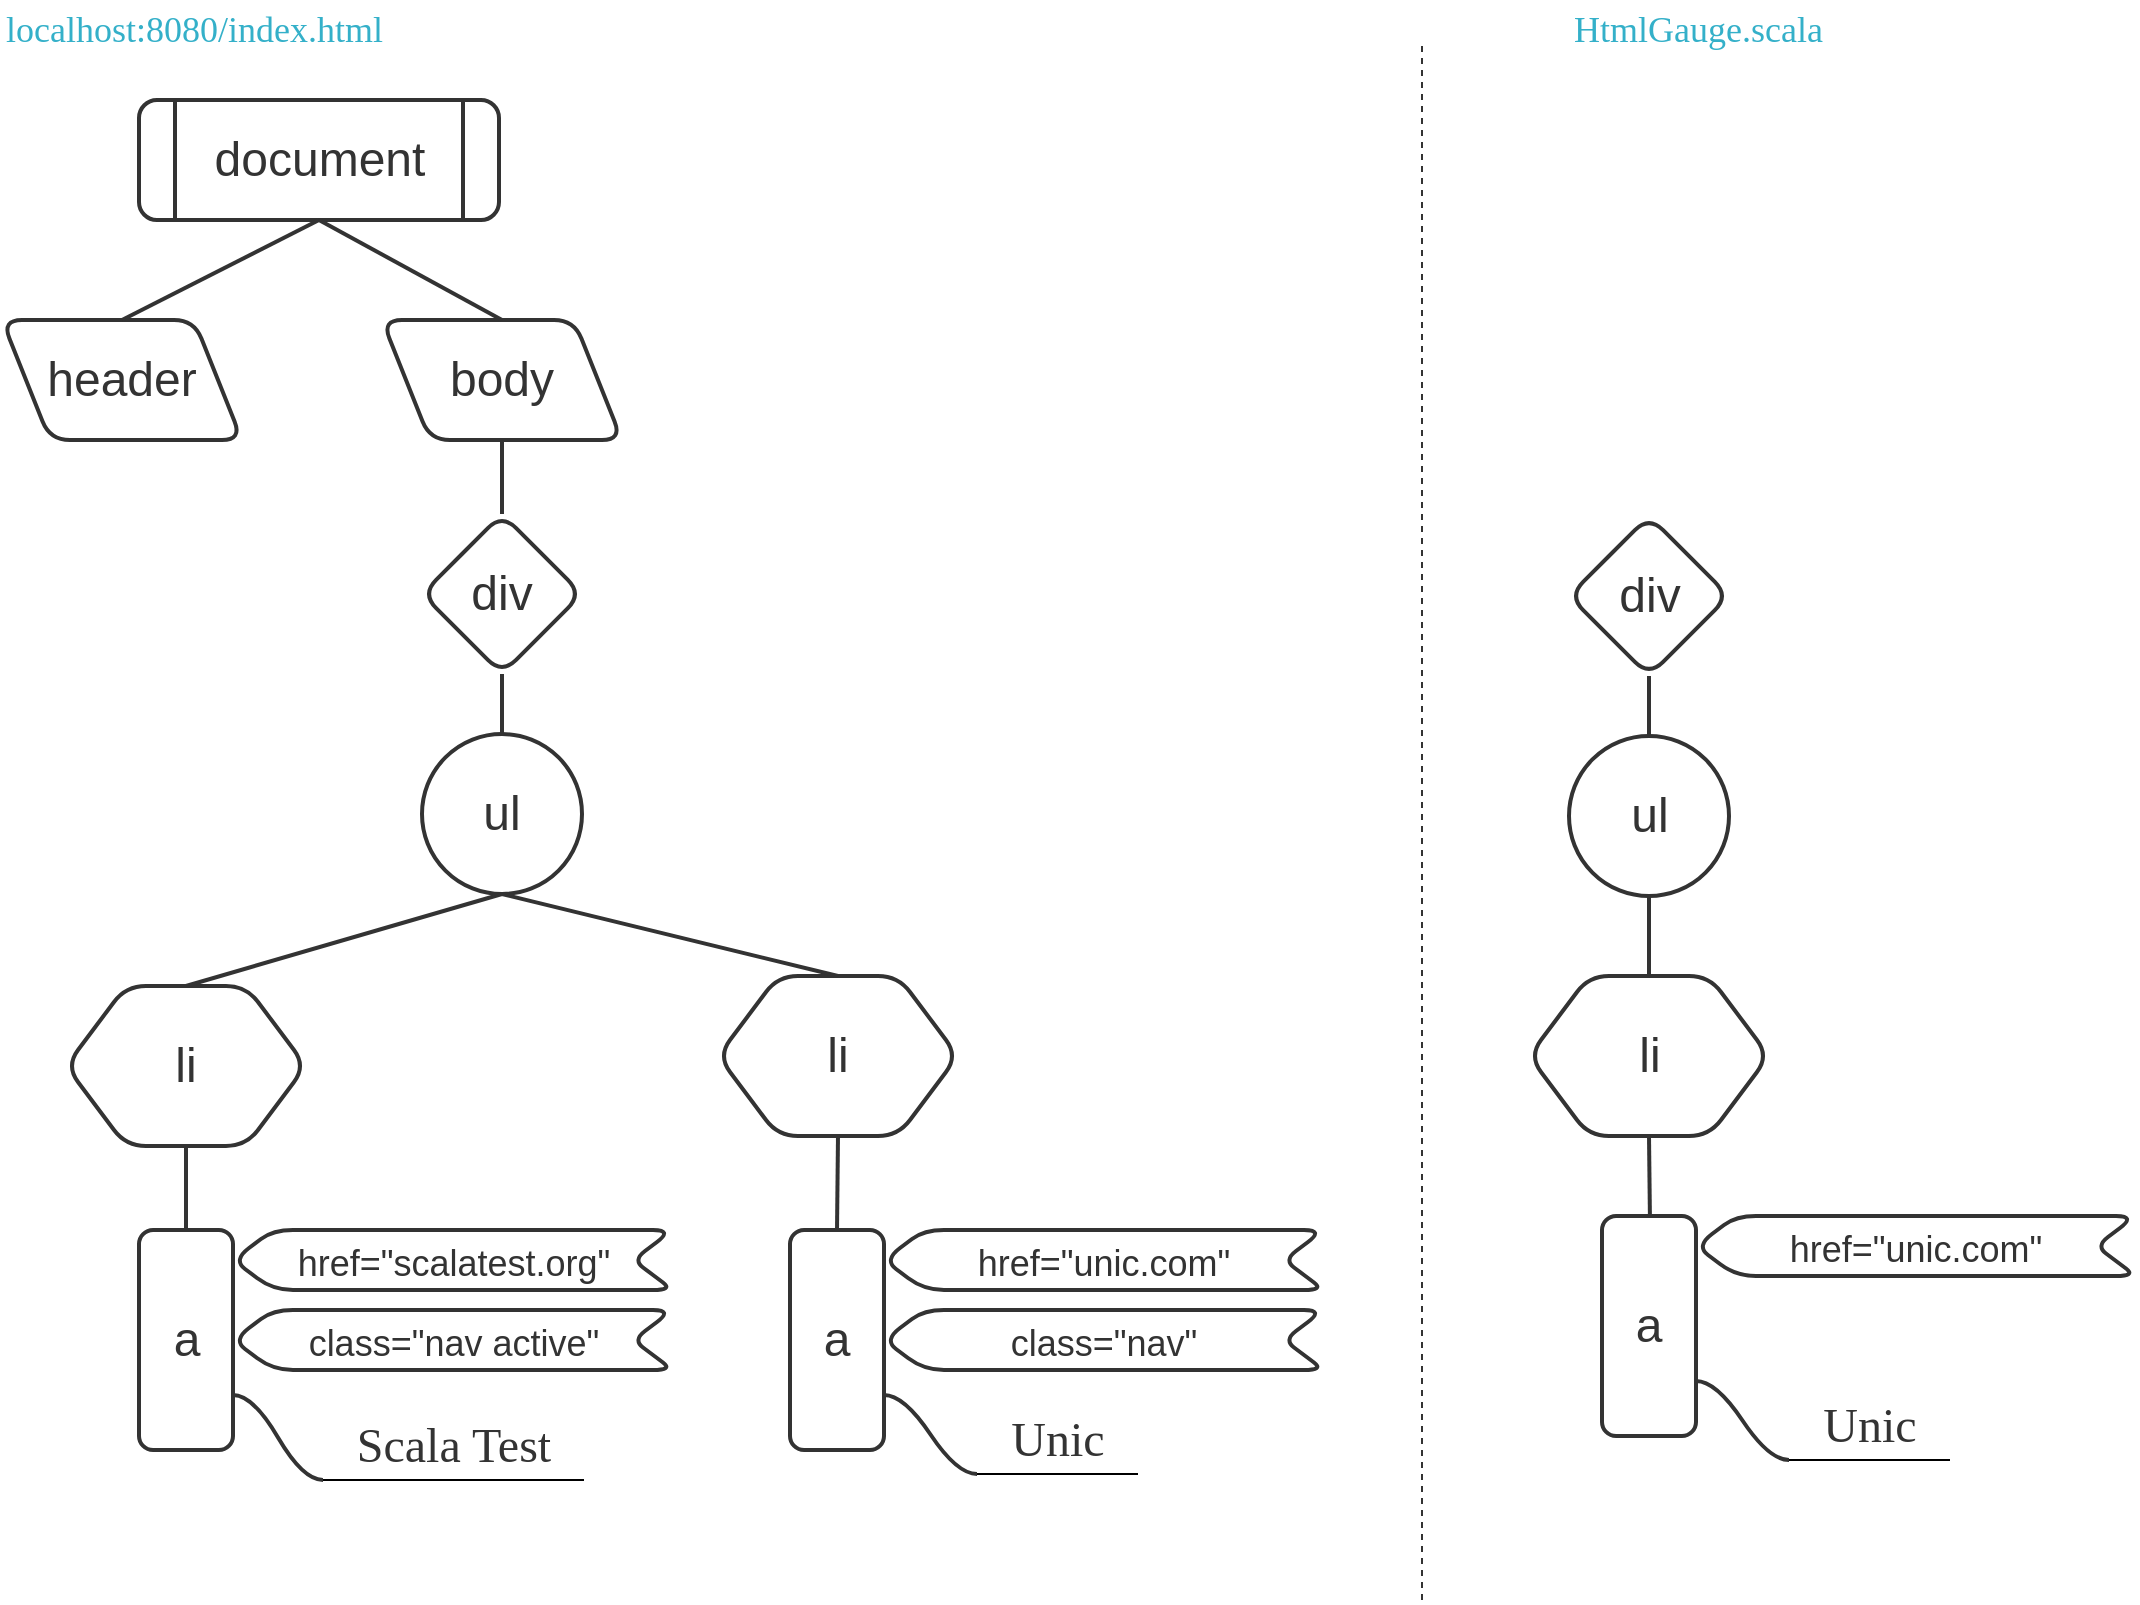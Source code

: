 <mxfile version="10.7.4" type="device"><diagram id="Bom91QXGnolILSkxThY-" name="Page-1"><mxGraphModel dx="1394" dy="913" grid="1" gridSize="10" guides="1" tooltips="1" connect="1" arrows="1" fold="1" page="1" pageScale="1" pageWidth="1169" pageHeight="827" math="0" shadow="0"><root><mxCell id="0"/><mxCell id="1" parent="0"/><mxCell id="YVyVP6ZAun_pqsjuqztk-3" value="div" style="rhombus;whiteSpace=wrap;html=1;fontFamily=Helvetica;fontSize=24;strokeColor=#333333;fontColor=#333333;strokeWidth=2;rounded=1;fillColor=#ffffff;" vertex="1" parent="1"><mxGeometry x="250" y="277" width="80" height="80" as="geometry"/></mxCell><mxCell id="YVyVP6ZAun_pqsjuqztk-5" value="li" style="shape=hexagon;perimeter=hexagonPerimeter2;whiteSpace=wrap;html=1;fontFamily=Helvetica;fontSize=24;strokeColor=#333333;fontColor=#333333;strokeWidth=2;rounded=1;" vertex="1" parent="1"><mxGeometry x="72" y="513" width="120" height="80" as="geometry"/></mxCell><mxCell id="YVyVP6ZAun_pqsjuqztk-6" value="" style="endArrow=none;html=1;entryX=0.5;entryY=1;entryDx=0;entryDy=0;exitX=0.5;exitY=0;exitDx=0;exitDy=0;fontFamily=Helvetica;fontSize=24;strokeColor=#333333;fontColor=#333333;strokeWidth=2;" edge="1" parent="1" source="YVyVP6ZAun_pqsjuqztk-11" target="YVyVP6ZAun_pqsjuqztk-3"><mxGeometry width="50" height="50" relative="1" as="geometry"><mxPoint x="190" y="377" as="sourcePoint"/><mxPoint x="100" y="667" as="targetPoint"/></mxGeometry></mxCell><mxCell id="YVyVP6ZAun_pqsjuqztk-7" value="" style="endArrow=none;html=1;entryX=0.5;entryY=1;entryDx=0;entryDy=0;exitX=0.5;exitY=0;exitDx=0;exitDy=0;fontFamily=Helvetica;fontSize=24;strokeColor=#333333;fontColor=#333333;strokeWidth=2;" edge="1" parent="1" source="YVyVP6ZAun_pqsjuqztk-5" target="YVyVP6ZAun_pqsjuqztk-11"><mxGeometry width="50" height="50" relative="1" as="geometry"><mxPoint x="185" y="507" as="sourcePoint"/><mxPoint x="190" y="437" as="targetPoint"/></mxGeometry></mxCell><mxCell id="YVyVP6ZAun_pqsjuqztk-9" value="&lt;div style=&quot;font-size: 24px;&quot;&gt;li&lt;/div&gt;" style="shape=hexagon;perimeter=hexagonPerimeter2;whiteSpace=wrap;html=1;fontFamily=Helvetica;fontSize=24;strokeColor=#333333;fontColor=#333333;strokeWidth=2;rounded=1;" vertex="1" parent="1"><mxGeometry x="398" y="508" width="120" height="80" as="geometry"/></mxCell><mxCell id="YVyVP6ZAun_pqsjuqztk-10" value="" style="endArrow=none;html=1;entryX=0.5;entryY=1;entryDx=0;entryDy=0;exitX=0.5;exitY=0;exitDx=0;exitDy=0;fontFamily=Helvetica;fontSize=24;strokeColor=#333333;fontColor=#333333;strokeWidth=2;" edge="1" parent="1" source="YVyVP6ZAun_pqsjuqztk-9" target="YVyVP6ZAun_pqsjuqztk-11"><mxGeometry width="50" height="50" relative="1" as="geometry"><mxPoint x="20" y="777" as="sourcePoint"/><mxPoint x="190" y="437" as="targetPoint"/></mxGeometry></mxCell><mxCell id="YVyVP6ZAun_pqsjuqztk-11" value="ul" style="ellipse;whiteSpace=wrap;html=1;aspect=fixed;fontFamily=Helvetica;fontSize=24;strokeColor=#333333;fontColor=#333333;strokeWidth=2;" vertex="1" parent="1"><mxGeometry x="250" y="387" width="80" height="80" as="geometry"/></mxCell><mxCell id="YVyVP6ZAun_pqsjuqztk-12" value="" style="endArrow=none;html=1;entryX=0.5;entryY=1;entryDx=0;entryDy=0;fontFamily=Helvetica;fontSize=24;strokeColor=#333333;fontColor=#333333;strokeWidth=2;exitX=0.5;exitY=0;exitDx=0;exitDy=0;" edge="1" parent="1" source="YVyVP6ZAun_pqsjuqztk-110" target="YVyVP6ZAun_pqsjuqztk-9"><mxGeometry width="50" height="50" relative="1" as="geometry"><mxPoint x="550" y="590" as="sourcePoint"/><mxPoint x="143" y="828" as="targetPoint"/></mxGeometry></mxCell><mxCell id="YVyVP6ZAun_pqsjuqztk-25" value="div" style="rhombus;whiteSpace=wrap;html=1;fontFamily=Helvetica;labelBackgroundColor=none;fontSize=24;strokeColor=#333333;fontColor=#333333;strokeWidth=2;rounded=1;fillColor=#ffffff;" vertex="1" parent="1"><mxGeometry x="823.5" y="278" width="80" height="80" as="geometry"/></mxCell><mxCell id="YVyVP6ZAun_pqsjuqztk-26" value="&lt;div style=&quot;font-size: 24px;&quot;&gt;li&lt;/div&gt;" style="shape=hexagon;perimeter=hexagonPerimeter2;whiteSpace=wrap;html=1;fontFamily=Helvetica;fontSize=24;strokeColor=#333333;fontColor=#333333;strokeWidth=2;rounded=1;" vertex="1" parent="1"><mxGeometry x="803.5" y="508" width="120" height="80" as="geometry"/></mxCell><mxCell id="YVyVP6ZAun_pqsjuqztk-27" value="" style="endArrow=none;html=1;exitX=0.5;exitY=0;exitDx=0;exitDy=0;fontFamily=Helvetica;fontSize=24;strokeColor=#333333;fontColor=#333333;strokeWidth=2;entryX=0.5;entryY=1;entryDx=0;entryDy=0;" edge="1" parent="1" source="YVyVP6ZAun_pqsjuqztk-31" target="YVyVP6ZAun_pqsjuqztk-25"><mxGeometry width="50" height="50" relative="1" as="geometry"><mxPoint x="1073.5" y="298" as="sourcePoint"/><mxPoint x="910" y="360" as="targetPoint"/></mxGeometry></mxCell><mxCell id="YVyVP6ZAun_pqsjuqztk-28" value="" style="endArrow=none;html=1;entryX=0.5;entryY=1;entryDx=0;entryDy=0;exitX=0.5;exitY=0;exitDx=0;exitDy=0;fontFamily=Helvetica;fontSize=24;strokeColor=#333333;fontColor=#333333;strokeWidth=2;" edge="1" parent="1" source="YVyVP6ZAun_pqsjuqztk-26" target="YVyVP6ZAun_pqsjuqztk-31"><mxGeometry width="50" height="50" relative="1" as="geometry"><mxPoint x="993.5" y="638" as="sourcePoint"/><mxPoint x="1073.5" y="358" as="targetPoint"/></mxGeometry></mxCell><mxCell id="YVyVP6ZAun_pqsjuqztk-31" value="ul" style="ellipse;whiteSpace=wrap;html=1;aspect=fixed;fontFamily=Helvetica;fontSize=24;strokeColor=#333333;fontColor=#333333;strokeWidth=2;" vertex="1" parent="1"><mxGeometry x="823.5" y="388" width="80" height="80" as="geometry"/></mxCell><mxCell id="YVyVP6ZAun_pqsjuqztk-34" value="" style="endArrow=none;html=1;exitX=0.5;exitY=0;exitDx=0;exitDy=0;entryX=0.5;entryY=1;entryDx=0;entryDy=0;fontFamily=Helvetica;fontSize=24;strokeColor=#333333;fontColor=#333333;strokeWidth=2;" edge="1" parent="1" target="YVyVP6ZAun_pqsjuqztk-26"><mxGeometry width="50" height="50" relative="1" as="geometry"><mxPoint x="864" y="632" as="sourcePoint"/><mxPoint x="1077" y="647" as="targetPoint"/></mxGeometry></mxCell><mxCell id="YVyVP6ZAun_pqsjuqztk-35" value="header" style="shape=parallelogram;perimeter=parallelogramPerimeter;whiteSpace=wrap;html=1;fontFamily=Helvetica;fontSize=24;strokeColor=#333333;fontColor=#333333;strokeWidth=2;rounded=1;flipV=1;" vertex="1" parent="1"><mxGeometry x="40" y="180" width="120" height="60" as="geometry"/></mxCell><mxCell id="YVyVP6ZAun_pqsjuqztk-36" value="document" style="shape=process;whiteSpace=wrap;html=1;backgroundOutline=1;fontFamily=Helvetica;fontSize=24;verticalAlign=middle;strokeColor=#333333;fontColor=#333333;strokeWidth=2;rounded=1;" vertex="1" parent="1"><mxGeometry x="108.5" y="70" width="180" height="60" as="geometry"/></mxCell><mxCell id="YVyVP6ZAun_pqsjuqztk-42" value="" style="endArrow=none;html=1;exitX=0.5;exitY=0;exitDx=0;exitDy=0;fontFamily=Helvetica;fontSize=24;strokeColor=#333333;fontColor=#333333;strokeWidth=2;entryX=0.5;entryY=1;entryDx=0;entryDy=0;" edge="1" parent="1" source="YVyVP6ZAun_pqsjuqztk-35" target="YVyVP6ZAun_pqsjuqztk-36"><mxGeometry width="50" height="50" relative="1" as="geometry"><mxPoint x="90" y="167" as="sourcePoint"/><mxPoint x="180" y="190" as="targetPoint"/></mxGeometry></mxCell><mxCell id="YVyVP6ZAun_pqsjuqztk-47" value="" style="endArrow=none;html=1;fontFamily=Helvetica;fontSize=24;entryX=0.5;entryY=1;entryDx=0;entryDy=0;exitX=0.5;exitY=0;exitDx=0;exitDy=0;strokeColor=#333333;fontColor=#333333;strokeWidth=2;" edge="1" parent="1" source="YVyVP6ZAun_pqsjuqztk-48" target="YVyVP6ZAun_pqsjuqztk-5"><mxGeometry width="50" height="50" relative="1" as="geometry"><mxPoint x="137" y="623" as="sourcePoint"/><mxPoint x="62" y="633" as="targetPoint"/></mxGeometry></mxCell><mxCell id="YVyVP6ZAun_pqsjuqztk-86" value="&lt;div style=&quot;font-size: 18px;&quot;&gt;localhost:8080/index.html&lt;/div&gt;" style="text;html=1;strokeColor=none;fillColor=none;align=left;verticalAlign=middle;whiteSpace=wrap;rounded=0;labelBackgroundColor=none;fontFamily=Lucida Console;fontSize=18;fontColor=#34b0c9;" vertex="1" parent="1"><mxGeometry x="40" y="20" width="380" height="30" as="geometry"/></mxCell><mxCell id="YVyVP6ZAun_pqsjuqztk-87" value="HtmlGauge.scala" style="text;html=1;strokeColor=none;fillColor=none;align=left;verticalAlign=middle;whiteSpace=wrap;rounded=0;labelBackgroundColor=none;fontFamily=Lucida Console;fontSize=18;fontColor=#34b0c9;" vertex="1" parent="1"><mxGeometry x="824" y="20" width="187" height="30" as="geometry"/></mxCell><mxCell id="YVyVP6ZAun_pqsjuqztk-88" value="" style="endArrow=none;html=1;fontFamily=Lucida Console;fontSize=30;fontColor=#81ccb2;dashed=1;strokeColor=#333333;" edge="1" parent="1"><mxGeometry width="50" height="50" relative="1" as="geometry"><mxPoint x="750" y="820" as="sourcePoint"/><mxPoint x="750" y="40" as="targetPoint"/></mxGeometry></mxCell><mxCell id="YVyVP6ZAun_pqsjuqztk-89" value="body" style="shape=parallelogram;perimeter=parallelogramPerimeter;whiteSpace=wrap;html=1;fontFamily=Helvetica;fontSize=24;strokeColor=#333333;fontColor=#333333;strokeWidth=2;rounded=1;direction=east;flipV=1;" vertex="1" parent="1"><mxGeometry x="230" y="180" width="120" height="60" as="geometry"/></mxCell><mxCell id="YVyVP6ZAun_pqsjuqztk-92" value="" style="endArrow=none;html=1;strokeColor=#333333;strokeWidth=2;fontFamily=Lucida Console;fontSize=18;fontColor=#34b0c9;exitX=0.5;exitY=0;exitDx=0;exitDy=0;entryX=0.5;entryY=1;entryDx=0;entryDy=0;" edge="1" parent="1" source="YVyVP6ZAun_pqsjuqztk-3" target="YVyVP6ZAun_pqsjuqztk-89"><mxGeometry width="50" height="50" relative="1" as="geometry"><mxPoint x="440" y="290" as="sourcePoint"/><mxPoint x="490" y="240" as="targetPoint"/></mxGeometry></mxCell><mxCell id="YVyVP6ZAun_pqsjuqztk-93" value="" style="endArrow=none;html=1;strokeColor=#333333;strokeWidth=2;fontFamily=Lucida Console;fontSize=18;fontColor=#34b0c9;exitX=0.5;exitY=0;exitDx=0;exitDy=0;entryX=0.5;entryY=1;entryDx=0;entryDy=0;" edge="1" parent="1" source="YVyVP6ZAun_pqsjuqztk-89" target="YVyVP6ZAun_pqsjuqztk-36"><mxGeometry width="50" height="50" relative="1" as="geometry"><mxPoint x="460" y="170" as="sourcePoint"/><mxPoint x="510" y="120" as="targetPoint"/></mxGeometry></mxCell><mxCell id="YVyVP6ZAun_pqsjuqztk-107" value="" style="group" vertex="1" connectable="0" parent="1"><mxGeometry x="108.5" y="635" width="267" height="173" as="geometry"/></mxCell><mxCell id="YVyVP6ZAun_pqsjuqztk-73" value="" style="group;strokeColor=none;fontColor=#333333;strokeWidth=2;rounded=1;" vertex="1" connectable="0" parent="YVyVP6ZAun_pqsjuqztk-107"><mxGeometry width="267" height="173" as="geometry"/></mxCell><mxCell id="YVyVP6ZAun_pqsjuqztk-48" value="&lt;div&gt;a&lt;/div&gt;" style="rounded=1;whiteSpace=wrap;html=1;labelBackgroundColor=none;fontFamily=Helvetica;fontSize=24;strokeColor=#333333;fontColor=#333333;strokeWidth=2;" vertex="1" parent="YVyVP6ZAun_pqsjuqztk-73"><mxGeometry width="47" height="110" as="geometry"/></mxCell><mxCell id="YVyVP6ZAun_pqsjuqztk-56" value="&lt;font style=&quot;font-size: 18px&quot;&gt;href=&quot;scalatest.org&quot;&lt;/font&gt;" style="shape=step;perimeter=stepPerimeter;whiteSpace=wrap;html=1;fixedSize=1;labelBackgroundColor=none;fillColor=none;gradientColor=none;fontFamily=Helvetica;fontSize=24;direction=west;align=center;strokeColor=#333333;fontColor=#333333;strokeWidth=2;rounded=1;" vertex="1" parent="YVyVP6ZAun_pqsjuqztk-73"><mxGeometry x="47" width="220" height="30" as="geometry"/></mxCell><mxCell id="YVyVP6ZAun_pqsjuqztk-57" value="&lt;font style=&quot;font-size: 18px&quot;&gt;class=&quot;nav active&quot;&lt;/font&gt;" style="shape=step;perimeter=stepPerimeter;whiteSpace=wrap;html=1;fixedSize=1;labelBackgroundColor=none;fillColor=none;gradientColor=none;fontFamily=Helvetica;fontSize=24;direction=west;align=center;strokeColor=#333333;fontColor=#333333;strokeWidth=2;rounded=1;" vertex="1" parent="YVyVP6ZAun_pqsjuqztk-73"><mxGeometry x="47" y="40" width="220" height="30" as="geometry"/></mxCell><mxCell id="YVyVP6ZAun_pqsjuqztk-104" value="&lt;font style=&quot;font-size: 24px&quot; face=&quot;Times New Roman&quot; color=&quot;#333333&quot;&gt;Scala Test&lt;/font&gt;" style="whiteSpace=wrap;html=1;shape=partialRectangle;top=0;left=0;bottom=1;right=0;points=[[0,1],[1,1]];strokeColor=#000000;fillColor=none;align=center;verticalAlign=bottom;routingCenterY=0.5;snapToPoint=1;container=1;recursiveResize=0;autosize=1;treeFolding=1;rounded=1;labelBackgroundColor=none;fontFamily=Lucida Console;fontSize=18;fontColor=#34b0c9;" vertex="1" parent="YVyVP6ZAun_pqsjuqztk-73"><mxGeometry x="92" y="95" width="130" height="30" as="geometry"/></mxCell><mxCell id="YVyVP6ZAun_pqsjuqztk-105" value="" style="edgeStyle=entityRelationEdgeStyle;startArrow=none;endArrow=none;segment=10;curved=1;strokeColor=#333333;strokeWidth=2;fontFamily=Lucida Console;fontSize=18;fontColor=#34b0c9;exitX=1;exitY=0.75;exitDx=0;exitDy=0;" edge="1" target="YVyVP6ZAun_pqsjuqztk-104" parent="YVyVP6ZAun_pqsjuqztk-73" source="YVyVP6ZAun_pqsjuqztk-48"><mxGeometry relative="1" as="geometry"><mxPoint x="39.5" y="75.5" as="sourcePoint"/></mxGeometry></mxCell><mxCell id="YVyVP6ZAun_pqsjuqztk-108" value="" style="group" vertex="1" connectable="0" parent="1"><mxGeometry x="434" y="635" width="267" height="173" as="geometry"/></mxCell><mxCell id="YVyVP6ZAun_pqsjuqztk-109" value="" style="group;strokeColor=none;fontColor=#333333;strokeWidth=2;rounded=1;" vertex="1" connectable="0" parent="YVyVP6ZAun_pqsjuqztk-108"><mxGeometry width="267" height="173" as="geometry"/></mxCell><mxCell id="YVyVP6ZAun_pqsjuqztk-110" value="&lt;div&gt;a&lt;/div&gt;" style="rounded=1;whiteSpace=wrap;html=1;labelBackgroundColor=none;fontFamily=Helvetica;fontSize=24;strokeColor=#333333;fontColor=#333333;strokeWidth=2;" vertex="1" parent="YVyVP6ZAun_pqsjuqztk-109"><mxGeometry width="47" height="110" as="geometry"/></mxCell><mxCell id="YVyVP6ZAun_pqsjuqztk-111" value="&lt;font style=&quot;font-size: 18px&quot;&gt;href=&quot;unic.com&quot;&lt;/font&gt;" style="shape=step;perimeter=stepPerimeter;whiteSpace=wrap;html=1;fixedSize=1;labelBackgroundColor=none;fillColor=none;gradientColor=none;fontFamily=Helvetica;fontSize=24;direction=west;align=center;strokeColor=#333333;fontColor=#333333;strokeWidth=2;rounded=1;" vertex="1" parent="YVyVP6ZAun_pqsjuqztk-109"><mxGeometry x="47" width="220" height="30" as="geometry"/></mxCell><mxCell id="YVyVP6ZAun_pqsjuqztk-112" value="&lt;font style=&quot;font-size: 18px&quot;&gt;class=&quot;nav&quot;&lt;/font&gt;" style="shape=step;perimeter=stepPerimeter;whiteSpace=wrap;html=1;fixedSize=1;labelBackgroundColor=none;fillColor=none;gradientColor=none;fontFamily=Helvetica;fontSize=24;direction=west;align=center;strokeColor=#333333;fontColor=#333333;strokeWidth=2;rounded=1;" vertex="1" parent="YVyVP6ZAun_pqsjuqztk-109"><mxGeometry x="47" y="40" width="220" height="30" as="geometry"/></mxCell><mxCell id="YVyVP6ZAun_pqsjuqztk-113" value="&lt;font style=&quot;font-size: 24px&quot; face=&quot;Times New Roman&quot; color=&quot;#333333&quot;&gt;Unic&lt;/font&gt;" style="whiteSpace=wrap;html=1;shape=partialRectangle;top=0;left=0;bottom=1;right=0;points=[[0,1],[1,1]];strokeColor=#000000;fillColor=none;align=center;verticalAlign=bottom;routingCenterY=0.5;snapToPoint=1;container=1;recursiveResize=0;autosize=1;treeFolding=1;rounded=1;labelBackgroundColor=none;fontFamily=Lucida Console;fontSize=18;fontColor=#34b0c9;" vertex="1" parent="YVyVP6ZAun_pqsjuqztk-109"><mxGeometry x="93.5" y="92" width="80" height="30" as="geometry"/></mxCell><mxCell id="YVyVP6ZAun_pqsjuqztk-114" value="" style="edgeStyle=entityRelationEdgeStyle;startArrow=none;endArrow=none;segment=10;curved=1;strokeColor=#333333;strokeWidth=2;fontFamily=Lucida Console;fontSize=18;fontColor=#34b0c9;exitX=1;exitY=0.75;exitDx=0;exitDy=0;" edge="1" parent="YVyVP6ZAun_pqsjuqztk-109" source="YVyVP6ZAun_pqsjuqztk-110" target="YVyVP6ZAun_pqsjuqztk-113"><mxGeometry relative="1" as="geometry"><mxPoint x="39.5" y="75.5" as="sourcePoint"/></mxGeometry></mxCell><mxCell id="YVyVP6ZAun_pqsjuqztk-121" value="" style="group" vertex="1" connectable="0" parent="1"><mxGeometry x="840" y="628" width="267" height="173" as="geometry"/></mxCell><mxCell id="YVyVP6ZAun_pqsjuqztk-122" value="" style="group;strokeColor=none;fontColor=#333333;strokeWidth=2;rounded=1;" vertex="1" connectable="0" parent="YVyVP6ZAun_pqsjuqztk-121"><mxGeometry width="267" height="173" as="geometry"/></mxCell><mxCell id="YVyVP6ZAun_pqsjuqztk-123" value="&lt;div&gt;a&lt;/div&gt;" style="rounded=1;whiteSpace=wrap;html=1;labelBackgroundColor=none;fontFamily=Helvetica;fontSize=24;strokeColor=#333333;fontColor=#333333;strokeWidth=2;" vertex="1" parent="YVyVP6ZAun_pqsjuqztk-122"><mxGeometry width="47" height="110" as="geometry"/></mxCell><mxCell id="YVyVP6ZAun_pqsjuqztk-124" value="&lt;font style=&quot;font-size: 18px&quot;&gt;href=&quot;unic.com&quot;&lt;/font&gt;" style="shape=step;perimeter=stepPerimeter;whiteSpace=wrap;html=1;fixedSize=1;labelBackgroundColor=none;fillColor=none;gradientColor=none;fontFamily=Helvetica;fontSize=24;direction=west;align=center;strokeColor=#333333;fontColor=#333333;strokeWidth=2;rounded=1;" vertex="1" parent="YVyVP6ZAun_pqsjuqztk-122"><mxGeometry x="47" width="220" height="30" as="geometry"/></mxCell><mxCell id="YVyVP6ZAun_pqsjuqztk-126" value="&lt;font style=&quot;font-size: 24px&quot; face=&quot;Times New Roman&quot; color=&quot;#333333&quot;&gt;Unic&lt;/font&gt;" style="whiteSpace=wrap;html=1;shape=partialRectangle;top=0;left=0;bottom=1;right=0;points=[[0,1],[1,1]];strokeColor=#000000;fillColor=none;align=center;verticalAlign=bottom;routingCenterY=0.5;snapToPoint=1;container=1;recursiveResize=0;autosize=1;treeFolding=1;rounded=1;labelBackgroundColor=none;fontFamily=Lucida Console;fontSize=18;fontColor=#34b0c9;" vertex="1" parent="YVyVP6ZAun_pqsjuqztk-122"><mxGeometry x="93.5" y="92" width="80" height="30" as="geometry"/></mxCell><mxCell id="YVyVP6ZAun_pqsjuqztk-127" value="" style="edgeStyle=entityRelationEdgeStyle;startArrow=none;endArrow=none;segment=10;curved=1;strokeColor=#333333;strokeWidth=2;fontFamily=Lucida Console;fontSize=18;fontColor=#34b0c9;exitX=1;exitY=0.75;exitDx=0;exitDy=0;" edge="1" parent="YVyVP6ZAun_pqsjuqztk-122" source="YVyVP6ZAun_pqsjuqztk-123" target="YVyVP6ZAun_pqsjuqztk-126"><mxGeometry relative="1" as="geometry"><mxPoint x="39.5" y="75.5" as="sourcePoint"/></mxGeometry></mxCell></root></mxGraphModel></diagram></mxfile>